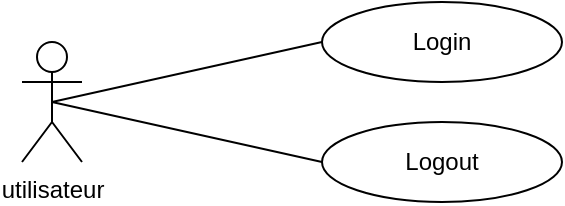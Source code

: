<mxfile>
    <diagram id="Wyj-NK7crb7vDm2bKEOj" name="Page-1">
        <mxGraphModel dx="674" dy="338" grid="1" gridSize="10" guides="1" tooltips="1" connect="1" arrows="1" fold="1" page="1" pageScale="1" pageWidth="850" pageHeight="1100" math="0" shadow="0">
            <root>
                <mxCell id="0"/>
                <mxCell id="1" parent="0"/>
                <mxCell id="3" value="utilisateur" style="shape=umlActor;verticalLabelPosition=bottom;verticalAlign=top;html=1;outlineConnect=0;" parent="1" vertex="1">
                    <mxGeometry x="40" y="230" width="30" height="60" as="geometry"/>
                </mxCell>
                <mxCell id="9" value="" style="endArrow=none;html=1;exitX=0.5;exitY=0.5;exitDx=0;exitDy=0;exitPerimeter=0;" parent="1" source="3" edge="1">
                    <mxGeometry width="50" height="50" relative="1" as="geometry">
                        <mxPoint x="340" y="250" as="sourcePoint"/>
                        <mxPoint x="190" y="230" as="targetPoint"/>
                    </mxGeometry>
                </mxCell>
                <mxCell id="10" value="" style="endArrow=none;html=1;exitX=0.5;exitY=0.5;exitDx=0;exitDy=0;exitPerimeter=0;entryX=0;entryY=0.5;entryDx=0;entryDy=0;" parent="1" source="3" target="5" edge="1">
                    <mxGeometry width="50" height="50" relative="1" as="geometry">
                        <mxPoint x="65" y="260" as="sourcePoint"/>
                        <mxPoint x="200" y="240" as="targetPoint"/>
                    </mxGeometry>
                </mxCell>
                <mxCell id="12" value="" style="group" parent="1" vertex="1" connectable="0">
                    <mxGeometry x="190" y="210" width="120" height="100" as="geometry"/>
                </mxCell>
                <mxCell id="4" value="Login" style="ellipse;whiteSpace=wrap;html=1;" parent="12" vertex="1">
                    <mxGeometry width="120" height="40" as="geometry"/>
                </mxCell>
                <mxCell id="5" value="Logout" style="ellipse;whiteSpace=wrap;html=1;" parent="12" vertex="1">
                    <mxGeometry y="60" width="120" height="40" as="geometry"/>
                </mxCell>
            </root>
        </mxGraphModel>
    </diagram>
</mxfile>